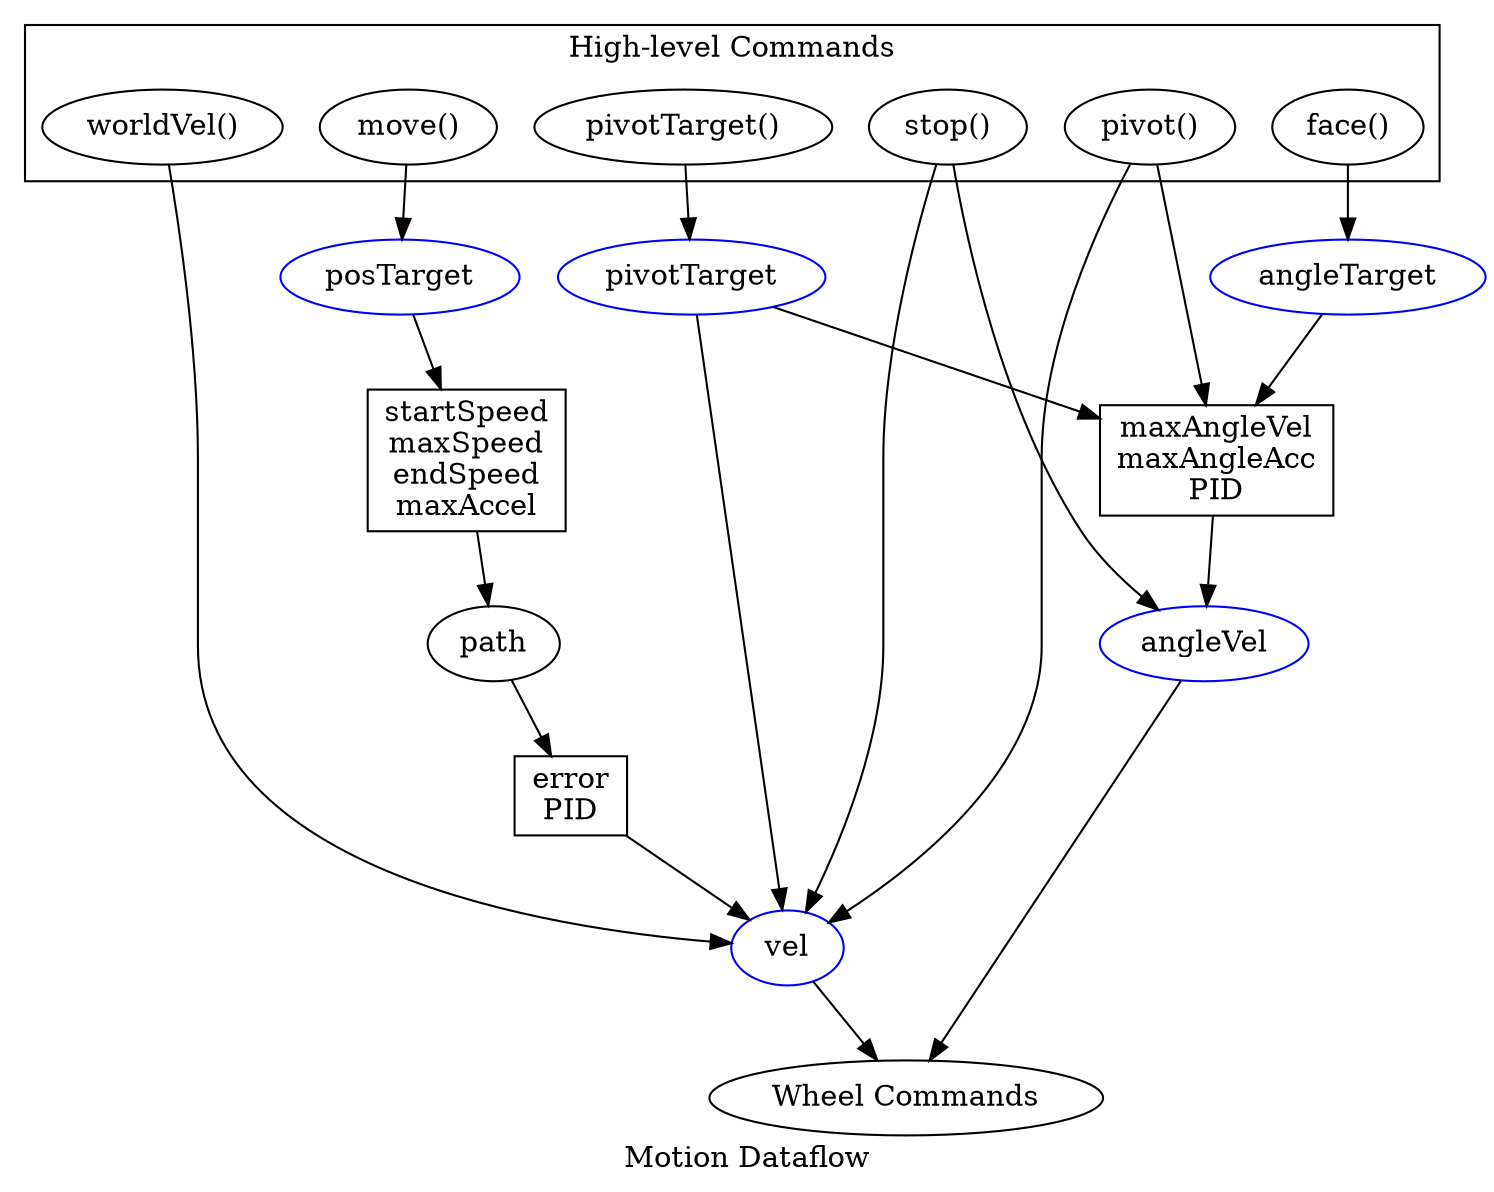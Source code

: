 digraph Motion {
    label="Motion Dataflow";

    subgraph cluster_highlevel {
        label="High-level Commands";

        move_cmd [label="move()"];
        pivot_cmd [label="pivot()"];
        pivotTo_cmd [label="pivotTarget()"];
        face_cmd [label="face()"];
        worldVel_cmd [label="worldVel()"];
        stop_cmd [label="stop()"];
    }

    {
        node [color=blue];

        posTarget, vel;
        angleTarget, angleVel;
        pivotTarget;
    }

    path;
    angleVel;
    pivotTarget;
    wheelVelCmd [label="Wheel Commands"];

    {
        node [shape=rect];

        path_constraints [label="startSpeed\nmaxSpeed\nendSpeed\nmaxAccel"];
        angleVel_constraints [label="maxAngleVel\nmaxAngleAcc\nPID"];
        path_to_vel_constraints [label="error\nPID"];
    }

    move_cmd -> posTarget;
    pivotTo_cmd -> pivotTarget;
    pivot_cmd -> {vel, angleVel_constraints};
    face_cmd -> {angleTarget};
    worldVel_cmd -> vel;
    stop_cmd -> {vel, angleVel};


    posTarget -> path_constraints -> path;
    path -> path_to_vel_constraints -> vel;

    angleTarget -> angleVel_constraints -> angleVel;

    {vel, angleVel} -> wheelVelCmd;

    pivotTarget -> {vel, angleVel_constraints};
}
